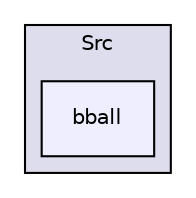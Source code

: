 digraph "E:/Documents/emu84/Src/bball" {
  compound=true
  node [ fontsize="10", fontname="Helvetica"];
  edge [ labelfontsize="10", labelfontname="Helvetica"];
  subgraph clusterdir_70617a7689e3ba1052ef75efeabd00df {
    graph [ bgcolor="#ddddee", pencolor="black", label="Src" fontname="Helvetica", fontsize="10", URL="dir_70617a7689e3ba1052ef75efeabd00df.html"]
  dir_0ba8b771228a577060ded0141f782069 [shape=box, label="bball", style="filled", fillcolor="#eeeeff", pencolor="black", URL="dir_0ba8b771228a577060ded0141f782069.html"];
  }
}
